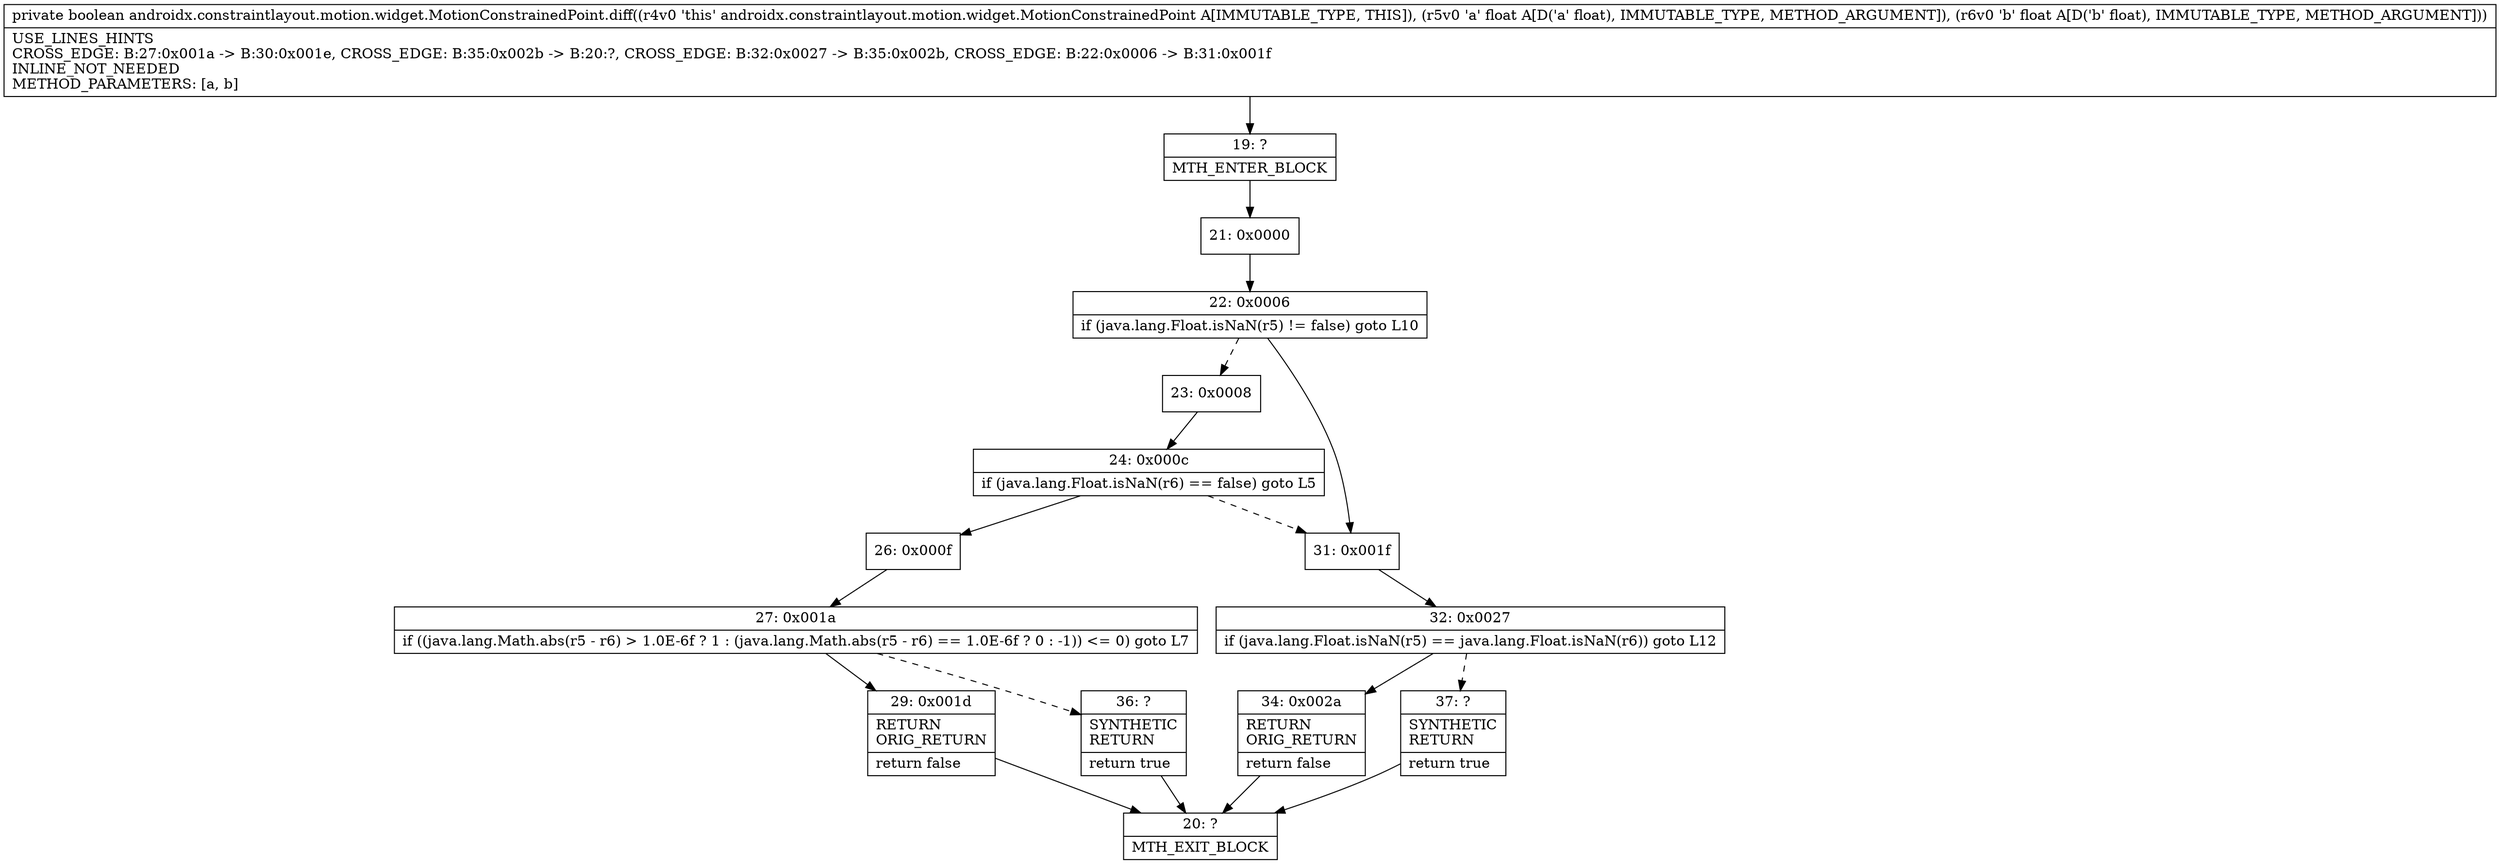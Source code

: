 digraph "CFG forandroidx.constraintlayout.motion.widget.MotionConstrainedPoint.diff(FF)Z" {
Node_19 [shape=record,label="{19\:\ ?|MTH_ENTER_BLOCK\l}"];
Node_21 [shape=record,label="{21\:\ 0x0000}"];
Node_22 [shape=record,label="{22\:\ 0x0006|if (java.lang.Float.isNaN(r5) != false) goto L10\l}"];
Node_23 [shape=record,label="{23\:\ 0x0008}"];
Node_24 [shape=record,label="{24\:\ 0x000c|if (java.lang.Float.isNaN(r6) == false) goto L5\l}"];
Node_26 [shape=record,label="{26\:\ 0x000f}"];
Node_27 [shape=record,label="{27\:\ 0x001a|if ((java.lang.Math.abs(r5 \- r6) \> 1.0E\-6f ? 1 : (java.lang.Math.abs(r5 \- r6) == 1.0E\-6f ? 0 : \-1)) \<= 0) goto L7\l}"];
Node_29 [shape=record,label="{29\:\ 0x001d|RETURN\lORIG_RETURN\l|return false\l}"];
Node_20 [shape=record,label="{20\:\ ?|MTH_EXIT_BLOCK\l}"];
Node_36 [shape=record,label="{36\:\ ?|SYNTHETIC\lRETURN\l|return true\l}"];
Node_31 [shape=record,label="{31\:\ 0x001f}"];
Node_32 [shape=record,label="{32\:\ 0x0027|if (java.lang.Float.isNaN(r5) == java.lang.Float.isNaN(r6)) goto L12\l}"];
Node_34 [shape=record,label="{34\:\ 0x002a|RETURN\lORIG_RETURN\l|return false\l}"];
Node_37 [shape=record,label="{37\:\ ?|SYNTHETIC\lRETURN\l|return true\l}"];
MethodNode[shape=record,label="{private boolean androidx.constraintlayout.motion.widget.MotionConstrainedPoint.diff((r4v0 'this' androidx.constraintlayout.motion.widget.MotionConstrainedPoint A[IMMUTABLE_TYPE, THIS]), (r5v0 'a' float A[D('a' float), IMMUTABLE_TYPE, METHOD_ARGUMENT]), (r6v0 'b' float A[D('b' float), IMMUTABLE_TYPE, METHOD_ARGUMENT]))  | USE_LINES_HINTS\lCROSS_EDGE: B:27:0x001a \-\> B:30:0x001e, CROSS_EDGE: B:35:0x002b \-\> B:20:?, CROSS_EDGE: B:32:0x0027 \-\> B:35:0x002b, CROSS_EDGE: B:22:0x0006 \-\> B:31:0x001f\lINLINE_NOT_NEEDED\lMETHOD_PARAMETERS: [a, b]\l}"];
MethodNode -> Node_19;Node_19 -> Node_21;
Node_21 -> Node_22;
Node_22 -> Node_23[style=dashed];
Node_22 -> Node_31;
Node_23 -> Node_24;
Node_24 -> Node_26;
Node_24 -> Node_31[style=dashed];
Node_26 -> Node_27;
Node_27 -> Node_29;
Node_27 -> Node_36[style=dashed];
Node_29 -> Node_20;
Node_36 -> Node_20;
Node_31 -> Node_32;
Node_32 -> Node_34;
Node_32 -> Node_37[style=dashed];
Node_34 -> Node_20;
Node_37 -> Node_20;
}

